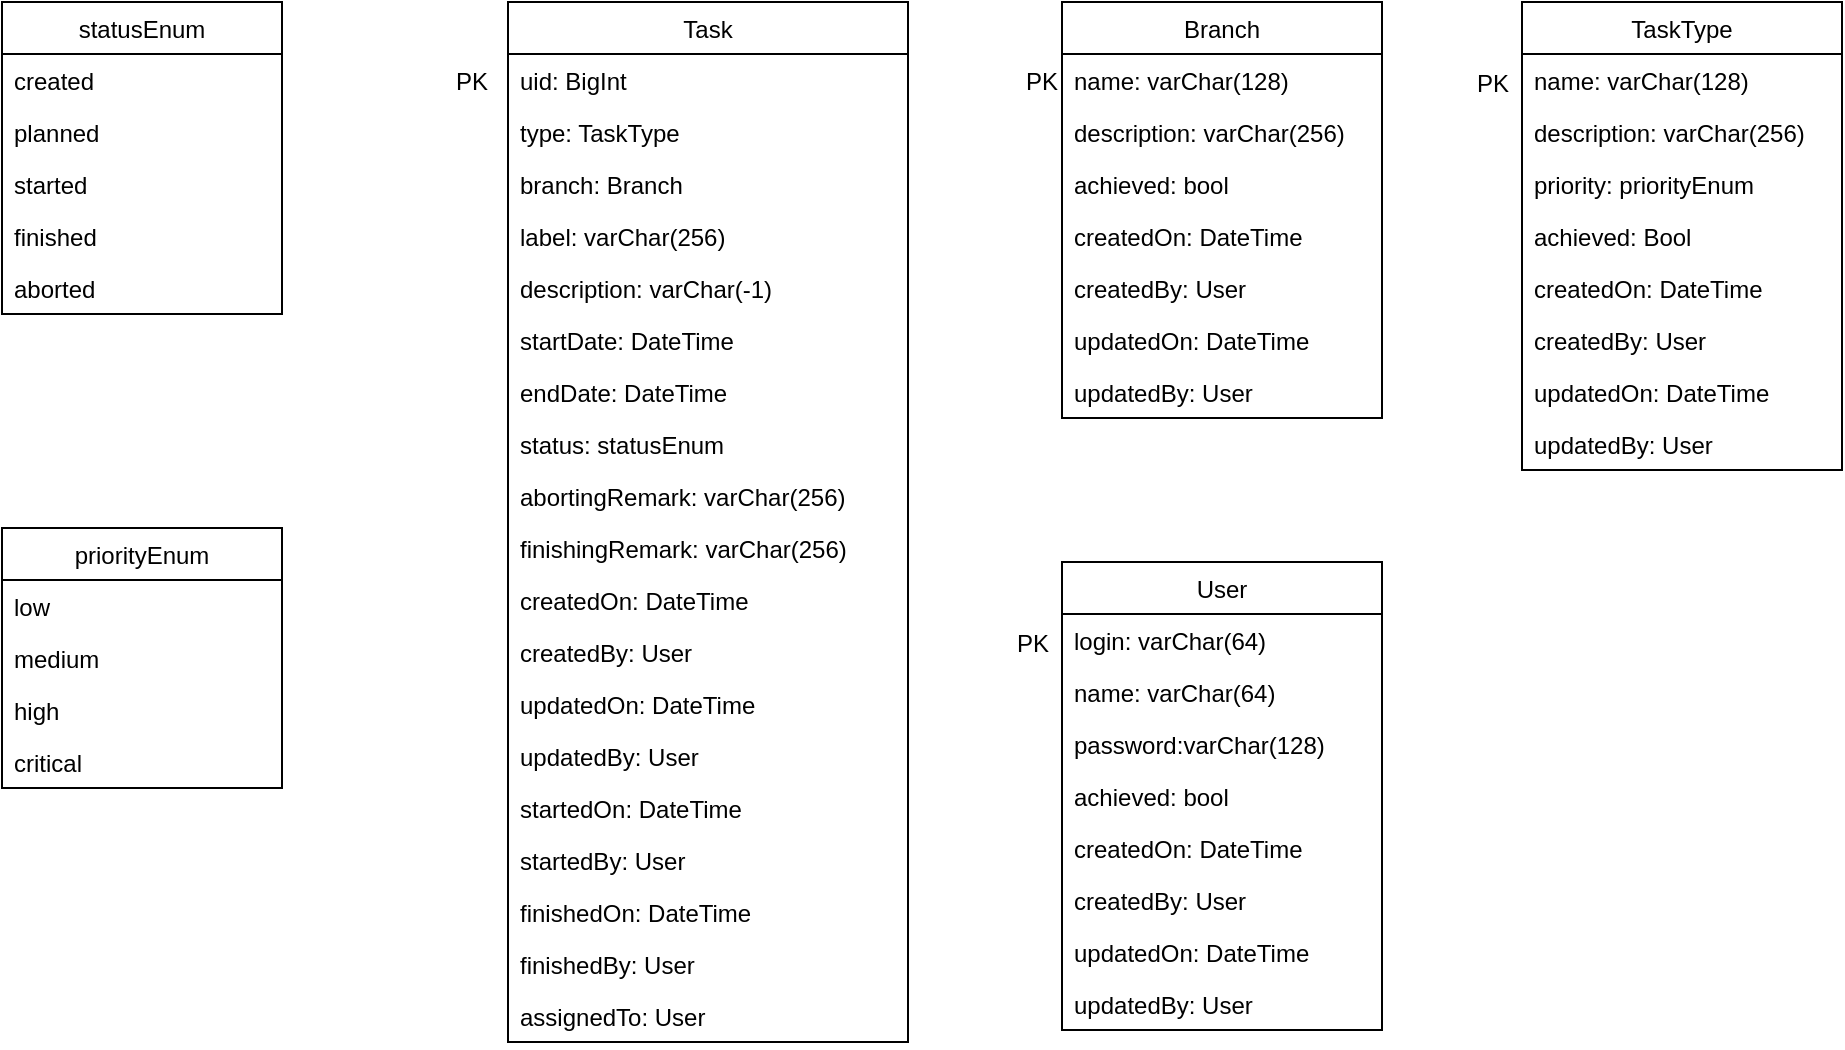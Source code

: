 <mxfile version="19.0.0" type="device"><diagram id="C5RBs43oDa-KdzZeNtuy" name="Page-1"><mxGraphModel dx="2249" dy="857" grid="1" gridSize="10" guides="1" tooltips="1" connect="1" arrows="1" fold="1" page="1" pageScale="1" pageWidth="827" pageHeight="1169" math="0" shadow="0"><root><mxCell id="WIyWlLk6GJQsqaUBKTNV-0"/><mxCell id="WIyWlLk6GJQsqaUBKTNV-1" parent="WIyWlLk6GJQsqaUBKTNV-0"/><mxCell id="zkfFHV4jXpPFQw0GAbJ--0" value="Task" style="swimlane;fontStyle=0;align=center;verticalAlign=top;childLayout=stackLayout;horizontal=1;startSize=26;horizontalStack=0;resizeParent=1;resizeLast=0;collapsible=1;marginBottom=0;rounded=0;shadow=0;strokeWidth=1;" parent="WIyWlLk6GJQsqaUBKTNV-1" vertex="1"><mxGeometry x="3" y="80" width="200" height="520" as="geometry"><mxRectangle x="70" y="100" width="160" height="26" as="alternateBounds"/></mxGeometry></mxCell><mxCell id="zkfFHV4jXpPFQw0GAbJ--1" value="uid: BigInt" style="text;align=left;verticalAlign=top;spacingLeft=4;spacingRight=4;overflow=hidden;rotatable=0;points=[[0,0.5],[1,0.5]];portConstraint=eastwest;" parent="zkfFHV4jXpPFQw0GAbJ--0" vertex="1"><mxGeometry y="26" width="200" height="26" as="geometry"/></mxCell><mxCell id="zkfFHV4jXpPFQw0GAbJ--3" value="type: TaskType" style="text;align=left;verticalAlign=top;spacingLeft=4;spacingRight=4;overflow=hidden;rotatable=0;points=[[0,0.5],[1,0.5]];portConstraint=eastwest;rounded=0;shadow=0;html=0;" parent="zkfFHV4jXpPFQw0GAbJ--0" vertex="1"><mxGeometry y="52" width="200" height="26" as="geometry"/></mxCell><mxCell id="723ChH0FQPOW0OSQCUjx-0" value="branch: Branch" style="text;align=left;verticalAlign=top;spacingLeft=4;spacingRight=4;overflow=hidden;rotatable=0;points=[[0,0.5],[1,0.5]];portConstraint=eastwest;rounded=0;shadow=0;html=0;" vertex="1" parent="zkfFHV4jXpPFQw0GAbJ--0"><mxGeometry y="78" width="200" height="26" as="geometry"/></mxCell><mxCell id="MRvpnOqSH5YKRGcCdDBZ-0" value="label: varChar(256)" style="text;align=left;verticalAlign=top;spacingLeft=4;spacingRight=4;overflow=hidden;rotatable=0;points=[[0,0.5],[1,0.5]];portConstraint=eastwest;rounded=0;shadow=0;html=0;" parent="zkfFHV4jXpPFQw0GAbJ--0" vertex="1"><mxGeometry y="104" width="200" height="26" as="geometry"/></mxCell><mxCell id="MRvpnOqSH5YKRGcCdDBZ-1" value="description: varChar(-1)" style="text;align=left;verticalAlign=top;spacingLeft=4;spacingRight=4;overflow=hidden;rotatable=0;points=[[0,0.5],[1,0.5]];portConstraint=eastwest;rounded=0;shadow=0;html=0;" parent="zkfFHV4jXpPFQw0GAbJ--0" vertex="1"><mxGeometry y="130" width="200" height="26" as="geometry"/></mxCell><mxCell id="MRvpnOqSH5YKRGcCdDBZ-2" value="startDate: DateTime" style="text;align=left;verticalAlign=top;spacingLeft=4;spacingRight=4;overflow=hidden;rotatable=0;points=[[0,0.5],[1,0.5]];portConstraint=eastwest;rounded=0;shadow=0;html=0;" parent="zkfFHV4jXpPFQw0GAbJ--0" vertex="1"><mxGeometry y="156" width="200" height="26" as="geometry"/></mxCell><mxCell id="MRvpnOqSH5YKRGcCdDBZ-3" value="endDate: DateTime" style="text;align=left;verticalAlign=top;spacingLeft=4;spacingRight=4;overflow=hidden;rotatable=0;points=[[0,0.5],[1,0.5]];portConstraint=eastwest;rounded=0;shadow=0;html=0;" parent="zkfFHV4jXpPFQw0GAbJ--0" vertex="1"><mxGeometry y="182" width="200" height="26" as="geometry"/></mxCell><mxCell id="MRvpnOqSH5YKRGcCdDBZ-4" value="status: statusEnum" style="text;align=left;verticalAlign=top;spacingLeft=4;spacingRight=4;overflow=hidden;rotatable=0;points=[[0,0.5],[1,0.5]];portConstraint=eastwest;rounded=0;shadow=0;html=0;" parent="zkfFHV4jXpPFQw0GAbJ--0" vertex="1"><mxGeometry y="208" width="200" height="26" as="geometry"/></mxCell><mxCell id="MRvpnOqSH5YKRGcCdDBZ-5" value="abortingRemark: varChar(256)" style="text;align=left;verticalAlign=top;spacingLeft=4;spacingRight=4;overflow=hidden;rotatable=0;points=[[0,0.5],[1,0.5]];portConstraint=eastwest;rounded=0;shadow=0;html=0;" parent="zkfFHV4jXpPFQw0GAbJ--0" vertex="1"><mxGeometry y="234" width="200" height="26" as="geometry"/></mxCell><mxCell id="MRvpnOqSH5YKRGcCdDBZ-6" value="finishingRemark: varChar(256)" style="text;align=left;verticalAlign=top;spacingLeft=4;spacingRight=4;overflow=hidden;rotatable=0;points=[[0,0.5],[1,0.5]];portConstraint=eastwest;rounded=0;shadow=0;html=0;" parent="zkfFHV4jXpPFQw0GAbJ--0" vertex="1"><mxGeometry y="260" width="200" height="26" as="geometry"/></mxCell><mxCell id="MRvpnOqSH5YKRGcCdDBZ-7" value="createdOn: DateTime" style="text;align=left;verticalAlign=top;spacingLeft=4;spacingRight=4;overflow=hidden;rotatable=0;points=[[0,0.5],[1,0.5]];portConstraint=eastwest;rounded=0;shadow=0;html=0;" parent="zkfFHV4jXpPFQw0GAbJ--0" vertex="1"><mxGeometry y="286" width="200" height="26" as="geometry"/></mxCell><mxCell id="MRvpnOqSH5YKRGcCdDBZ-8" value="createdBy: User" style="text;align=left;verticalAlign=top;spacingLeft=4;spacingRight=4;overflow=hidden;rotatable=0;points=[[0,0.5],[1,0.5]];portConstraint=eastwest;rounded=0;shadow=0;html=0;" parent="zkfFHV4jXpPFQw0GAbJ--0" vertex="1"><mxGeometry y="312" width="200" height="26" as="geometry"/></mxCell><mxCell id="MRvpnOqSH5YKRGcCdDBZ-9" value="updatedOn: DateTime" style="text;align=left;verticalAlign=top;spacingLeft=4;spacingRight=4;overflow=hidden;rotatable=0;points=[[0,0.5],[1,0.5]];portConstraint=eastwest;rounded=0;shadow=0;html=0;" parent="zkfFHV4jXpPFQw0GAbJ--0" vertex="1"><mxGeometry y="338" width="200" height="26" as="geometry"/></mxCell><mxCell id="MRvpnOqSH5YKRGcCdDBZ-10" value="updatedBy: User" style="text;align=left;verticalAlign=top;spacingLeft=4;spacingRight=4;overflow=hidden;rotatable=0;points=[[0,0.5],[1,0.5]];portConstraint=eastwest;rounded=0;shadow=0;html=0;" parent="zkfFHV4jXpPFQw0GAbJ--0" vertex="1"><mxGeometry y="364" width="200" height="26" as="geometry"/></mxCell><mxCell id="MRvpnOqSH5YKRGcCdDBZ-11" value="startedOn: DateTime" style="text;align=left;verticalAlign=top;spacingLeft=4;spacingRight=4;overflow=hidden;rotatable=0;points=[[0,0.5],[1,0.5]];portConstraint=eastwest;rounded=0;shadow=0;html=0;" parent="zkfFHV4jXpPFQw0GAbJ--0" vertex="1"><mxGeometry y="390" width="200" height="26" as="geometry"/></mxCell><mxCell id="MRvpnOqSH5YKRGcCdDBZ-12" value="startedBy: User" style="text;align=left;verticalAlign=top;spacingLeft=4;spacingRight=4;overflow=hidden;rotatable=0;points=[[0,0.5],[1,0.5]];portConstraint=eastwest;rounded=0;shadow=0;html=0;" parent="zkfFHV4jXpPFQw0GAbJ--0" vertex="1"><mxGeometry y="416" width="200" height="26" as="geometry"/></mxCell><mxCell id="MRvpnOqSH5YKRGcCdDBZ-13" value="finishedOn: DateTime" style="text;align=left;verticalAlign=top;spacingLeft=4;spacingRight=4;overflow=hidden;rotatable=0;points=[[0,0.5],[1,0.5]];portConstraint=eastwest;rounded=0;shadow=0;html=0;" parent="zkfFHV4jXpPFQw0GAbJ--0" vertex="1"><mxGeometry y="442" width="200" height="26" as="geometry"/></mxCell><mxCell id="MRvpnOqSH5YKRGcCdDBZ-14" value="finishedBy: User" style="text;align=left;verticalAlign=top;spacingLeft=4;spacingRight=4;overflow=hidden;rotatable=0;points=[[0,0.5],[1,0.5]];portConstraint=eastwest;rounded=0;shadow=0;html=0;" parent="zkfFHV4jXpPFQw0GAbJ--0" vertex="1"><mxGeometry y="468" width="200" height="26" as="geometry"/></mxCell><mxCell id="MRvpnOqSH5YKRGcCdDBZ-15" value="assignedTo: User" style="text;align=left;verticalAlign=top;spacingLeft=4;spacingRight=4;overflow=hidden;rotatable=0;points=[[0,0.5],[1,0.5]];portConstraint=eastwest;rounded=0;shadow=0;html=0;" parent="zkfFHV4jXpPFQw0GAbJ--0" vertex="1"><mxGeometry y="494" width="200" height="26" as="geometry"/></mxCell><mxCell id="85Tb4aOprk9gCxHOZDZa-44" value="Branch" style="swimlane;fontStyle=0;childLayout=stackLayout;horizontal=1;startSize=26;fillColor=none;horizontalStack=0;resizeParent=1;resizeParentMax=0;resizeLast=0;collapsible=1;marginBottom=0;" parent="WIyWlLk6GJQsqaUBKTNV-1" vertex="1"><mxGeometry x="280" y="80" width="160" height="208" as="geometry"/></mxCell><mxCell id="85Tb4aOprk9gCxHOZDZa-50" value="name: varChar(128)" style="text;strokeColor=none;fillColor=none;align=left;verticalAlign=top;spacingLeft=4;spacingRight=4;overflow=hidden;rotatable=0;points=[[0,0.5],[1,0.5]];portConstraint=eastwest;" parent="85Tb4aOprk9gCxHOZDZa-44" vertex="1"><mxGeometry y="26" width="160" height="26" as="geometry"/></mxCell><mxCell id="85Tb4aOprk9gCxHOZDZa-51" value="description: varChar(256)" style="text;strokeColor=none;fillColor=none;align=left;verticalAlign=top;spacingLeft=4;spacingRight=4;overflow=hidden;rotatable=0;points=[[0,0.5],[1,0.5]];portConstraint=eastwest;" parent="85Tb4aOprk9gCxHOZDZa-44" vertex="1"><mxGeometry y="52" width="160" height="26" as="geometry"/></mxCell><mxCell id="85Tb4aOprk9gCxHOZDZa-56" value="achieved: bool" style="text;strokeColor=none;fillColor=none;align=left;verticalAlign=top;spacingLeft=4;spacingRight=4;overflow=hidden;rotatable=0;points=[[0,0.5],[1,0.5]];portConstraint=eastwest;" parent="85Tb4aOprk9gCxHOZDZa-44" vertex="1"><mxGeometry y="78" width="160" height="26" as="geometry"/></mxCell><mxCell id="85Tb4aOprk9gCxHOZDZa-52" value="createdOn: DateTime" style="text;strokeColor=none;fillColor=none;align=left;verticalAlign=top;spacingLeft=4;spacingRight=4;overflow=hidden;rotatable=0;points=[[0,0.5],[1,0.5]];portConstraint=eastwest;" parent="85Tb4aOprk9gCxHOZDZa-44" vertex="1"><mxGeometry y="104" width="160" height="26" as="geometry"/></mxCell><mxCell id="85Tb4aOprk9gCxHOZDZa-53" value="createdBy: User" style="text;strokeColor=none;fillColor=none;align=left;verticalAlign=top;spacingLeft=4;spacingRight=4;overflow=hidden;rotatable=0;points=[[0,0.5],[1,0.5]];portConstraint=eastwest;" parent="85Tb4aOprk9gCxHOZDZa-44" vertex="1"><mxGeometry y="130" width="160" height="26" as="geometry"/></mxCell><mxCell id="85Tb4aOprk9gCxHOZDZa-54" value="updatedOn: DateTime" style="text;strokeColor=none;fillColor=none;align=left;verticalAlign=top;spacingLeft=4;spacingRight=4;overflow=hidden;rotatable=0;points=[[0,0.5],[1,0.5]];portConstraint=eastwest;" parent="85Tb4aOprk9gCxHOZDZa-44" vertex="1"><mxGeometry y="156" width="160" height="26" as="geometry"/></mxCell><mxCell id="85Tb4aOprk9gCxHOZDZa-55" value="updatedBy: User" style="text;strokeColor=none;fillColor=none;align=left;verticalAlign=top;spacingLeft=4;spacingRight=4;overflow=hidden;rotatable=0;points=[[0,0.5],[1,0.5]];portConstraint=eastwest;" parent="85Tb4aOprk9gCxHOZDZa-44" vertex="1"><mxGeometry y="182" width="160" height="26" as="geometry"/></mxCell><mxCell id="85Tb4aOprk9gCxHOZDZa-58" value="TaskType" style="swimlane;fontStyle=0;childLayout=stackLayout;horizontal=1;startSize=26;fillColor=none;horizontalStack=0;resizeParent=1;resizeParentMax=0;resizeLast=0;collapsible=1;marginBottom=0;" parent="WIyWlLk6GJQsqaUBKTNV-1" vertex="1"><mxGeometry x="510" y="80" width="160" height="234" as="geometry"/></mxCell><mxCell id="85Tb4aOprk9gCxHOZDZa-59" value="name: varChar(128)" style="text;strokeColor=none;fillColor=none;align=left;verticalAlign=top;spacingLeft=4;spacingRight=4;overflow=hidden;rotatable=0;points=[[0,0.5],[1,0.5]];portConstraint=eastwest;" parent="85Tb4aOprk9gCxHOZDZa-58" vertex="1"><mxGeometry y="26" width="160" height="26" as="geometry"/></mxCell><mxCell id="85Tb4aOprk9gCxHOZDZa-60" value="description: varChar(256)" style="text;strokeColor=none;fillColor=none;align=left;verticalAlign=top;spacingLeft=4;spacingRight=4;overflow=hidden;rotatable=0;points=[[0,0.5],[1,0.5]];portConstraint=eastwest;" parent="85Tb4aOprk9gCxHOZDZa-58" vertex="1"><mxGeometry y="52" width="160" height="26" as="geometry"/></mxCell><mxCell id="MEhReO5eNilIqWOjxO63-9" value="priority: priorityEnum" style="text;strokeColor=none;fillColor=none;align=left;verticalAlign=top;spacingLeft=4;spacingRight=4;overflow=hidden;rotatable=0;points=[[0,0.5],[1,0.5]];portConstraint=eastwest;" parent="85Tb4aOprk9gCxHOZDZa-58" vertex="1"><mxGeometry y="78" width="160" height="26" as="geometry"/></mxCell><mxCell id="85Tb4aOprk9gCxHOZDZa-65" value="achieved: Bool" style="text;strokeColor=none;fillColor=none;align=left;verticalAlign=top;spacingLeft=4;spacingRight=4;overflow=hidden;rotatable=0;points=[[0,0.5],[1,0.5]];portConstraint=eastwest;" parent="85Tb4aOprk9gCxHOZDZa-58" vertex="1"><mxGeometry y="104" width="160" height="26" as="geometry"/></mxCell><mxCell id="85Tb4aOprk9gCxHOZDZa-61" value="createdOn: DateTime" style="text;strokeColor=none;fillColor=none;align=left;verticalAlign=top;spacingLeft=4;spacingRight=4;overflow=hidden;rotatable=0;points=[[0,0.5],[1,0.5]];portConstraint=eastwest;" parent="85Tb4aOprk9gCxHOZDZa-58" vertex="1"><mxGeometry y="130" width="160" height="26" as="geometry"/></mxCell><mxCell id="85Tb4aOprk9gCxHOZDZa-62" value="createdBy: User " style="text;strokeColor=none;fillColor=none;align=left;verticalAlign=top;spacingLeft=4;spacingRight=4;overflow=hidden;rotatable=0;points=[[0,0.5],[1,0.5]];portConstraint=eastwest;" parent="85Tb4aOprk9gCxHOZDZa-58" vertex="1"><mxGeometry y="156" width="160" height="26" as="geometry"/></mxCell><mxCell id="85Tb4aOprk9gCxHOZDZa-63" value="updatedOn: DateTime" style="text;strokeColor=none;fillColor=none;align=left;verticalAlign=top;spacingLeft=4;spacingRight=4;overflow=hidden;rotatable=0;points=[[0,0.5],[1,0.5]];portConstraint=eastwest;" parent="85Tb4aOprk9gCxHOZDZa-58" vertex="1"><mxGeometry y="182" width="160" height="26" as="geometry"/></mxCell><mxCell id="85Tb4aOprk9gCxHOZDZa-64" value="updatedBy: User" style="text;strokeColor=none;fillColor=none;align=left;verticalAlign=top;spacingLeft=4;spacingRight=4;overflow=hidden;rotatable=0;points=[[0,0.5],[1,0.5]];portConstraint=eastwest;" parent="85Tb4aOprk9gCxHOZDZa-58" vertex="1"><mxGeometry y="208" width="160" height="26" as="geometry"/></mxCell><mxCell id="MEhReO5eNilIqWOjxO63-0" value="User" style="swimlane;fontStyle=0;childLayout=stackLayout;horizontal=1;startSize=26;fillColor=none;horizontalStack=0;resizeParent=1;resizeParentMax=0;resizeLast=0;collapsible=1;marginBottom=0;" parent="WIyWlLk6GJQsqaUBKTNV-1" vertex="1"><mxGeometry x="280" y="360" width="160" height="234" as="geometry"/></mxCell><mxCell id="MEhReO5eNilIqWOjxO63-1" value="login: varChar(64)" style="text;strokeColor=none;fillColor=none;align=left;verticalAlign=top;spacingLeft=4;spacingRight=4;overflow=hidden;rotatable=0;points=[[0,0.5],[1,0.5]];portConstraint=eastwest;" parent="MEhReO5eNilIqWOjxO63-0" vertex="1"><mxGeometry y="26" width="160" height="26" as="geometry"/></mxCell><mxCell id="MEhReO5eNilIqWOjxO63-2" value="name: varChar(64)" style="text;strokeColor=none;fillColor=none;align=left;verticalAlign=top;spacingLeft=4;spacingRight=4;overflow=hidden;rotatable=0;points=[[0,0.5],[1,0.5]];portConstraint=eastwest;" parent="MEhReO5eNilIqWOjxO63-0" vertex="1"><mxGeometry y="52" width="160" height="26" as="geometry"/></mxCell><mxCell id="MEhReO5eNilIqWOjxO63-8" value="password:varChar(128)" style="text;strokeColor=none;fillColor=none;align=left;verticalAlign=top;spacingLeft=4;spacingRight=4;overflow=hidden;rotatable=0;points=[[0,0.5],[1,0.5]];portConstraint=eastwest;" parent="MEhReO5eNilIqWOjxO63-0" vertex="1"><mxGeometry y="78" width="160" height="26" as="geometry"/></mxCell><mxCell id="MEhReO5eNilIqWOjxO63-7" value="achieved: bool" style="text;strokeColor=none;fillColor=none;align=left;verticalAlign=top;spacingLeft=4;spacingRight=4;overflow=hidden;rotatable=0;points=[[0,0.5],[1,0.5]];portConstraint=eastwest;" parent="MEhReO5eNilIqWOjxO63-0" vertex="1"><mxGeometry y="104" width="160" height="26" as="geometry"/></mxCell><mxCell id="MEhReO5eNilIqWOjxO63-3" value="createdOn: DateTime" style="text;strokeColor=none;fillColor=none;align=left;verticalAlign=top;spacingLeft=4;spacingRight=4;overflow=hidden;rotatable=0;points=[[0,0.5],[1,0.5]];portConstraint=eastwest;" parent="MEhReO5eNilIqWOjxO63-0" vertex="1"><mxGeometry y="130" width="160" height="26" as="geometry"/></mxCell><mxCell id="MEhReO5eNilIqWOjxO63-4" value="createdBy: User" style="text;strokeColor=none;fillColor=none;align=left;verticalAlign=top;spacingLeft=4;spacingRight=4;overflow=hidden;rotatable=0;points=[[0,0.5],[1,0.5]];portConstraint=eastwest;" parent="MEhReO5eNilIqWOjxO63-0" vertex="1"><mxGeometry y="156" width="160" height="26" as="geometry"/></mxCell><mxCell id="MEhReO5eNilIqWOjxO63-5" value="updatedOn: DateTime" style="text;strokeColor=none;fillColor=none;align=left;verticalAlign=top;spacingLeft=4;spacingRight=4;overflow=hidden;rotatable=0;points=[[0,0.5],[1,0.5]];portConstraint=eastwest;" parent="MEhReO5eNilIqWOjxO63-0" vertex="1"><mxGeometry y="182" width="160" height="26" as="geometry"/></mxCell><mxCell id="MEhReO5eNilIqWOjxO63-6" value="updatedBy: User" style="text;strokeColor=none;fillColor=none;align=left;verticalAlign=top;spacingLeft=4;spacingRight=4;overflow=hidden;rotatable=0;points=[[0,0.5],[1,0.5]];portConstraint=eastwest;" parent="MEhReO5eNilIqWOjxO63-0" vertex="1"><mxGeometry y="208" width="160" height="26" as="geometry"/></mxCell><mxCell id="MEhReO5eNilIqWOjxO63-10" value="PK" style="text;html=1;strokeColor=none;fillColor=none;align=center;verticalAlign=middle;whiteSpace=wrap;rounded=0;" parent="WIyWlLk6GJQsqaUBKTNV-1" vertex="1"><mxGeometry x="-30" y="105" width="30" height="30" as="geometry"/></mxCell><mxCell id="MEhReO5eNilIqWOjxO63-11" value="PK" style="text;html=1;strokeColor=none;fillColor=none;align=center;verticalAlign=middle;whiteSpace=wrap;rounded=0;" parent="WIyWlLk6GJQsqaUBKTNV-1" vertex="1"><mxGeometry x="260" y="105" width="20" height="30" as="geometry"/></mxCell><mxCell id="MEhReO5eNilIqWOjxO63-13" value="PK" style="text;html=1;strokeColor=none;fillColor=none;align=center;verticalAlign=middle;whiteSpace=wrap;rounded=0;" parent="WIyWlLk6GJQsqaUBKTNV-1" vertex="1"><mxGeometry x="481" y="106" width="29" height="30" as="geometry"/></mxCell><mxCell id="MEhReO5eNilIqWOjxO63-14" value="PK" style="text;html=1;strokeColor=none;fillColor=none;align=center;verticalAlign=middle;whiteSpace=wrap;rounded=0;" parent="WIyWlLk6GJQsqaUBKTNV-1" vertex="1"><mxGeometry x="251" y="386" width="29" height="30" as="geometry"/></mxCell><mxCell id="MEhReO5eNilIqWOjxO63-15" value="statusEnum" style="swimlane;fontStyle=0;childLayout=stackLayout;horizontal=1;startSize=26;fillColor=none;horizontalStack=0;resizeParent=1;resizeParentMax=0;resizeLast=0;collapsible=1;marginBottom=0;" parent="WIyWlLk6GJQsqaUBKTNV-1" vertex="1"><mxGeometry x="-250" y="80" width="140" height="156" as="geometry"/></mxCell><mxCell id="MEhReO5eNilIqWOjxO63-16" value="created" style="text;strokeColor=none;fillColor=none;align=left;verticalAlign=top;spacingLeft=4;spacingRight=4;overflow=hidden;rotatable=0;points=[[0,0.5],[1,0.5]];portConstraint=eastwest;" parent="MEhReO5eNilIqWOjxO63-15" vertex="1"><mxGeometry y="26" width="140" height="26" as="geometry"/></mxCell><mxCell id="MEhReO5eNilIqWOjxO63-17" value="planned" style="text;strokeColor=none;fillColor=none;align=left;verticalAlign=top;spacingLeft=4;spacingRight=4;overflow=hidden;rotatable=0;points=[[0,0.5],[1,0.5]];portConstraint=eastwest;" parent="MEhReO5eNilIqWOjxO63-15" vertex="1"><mxGeometry y="52" width="140" height="26" as="geometry"/></mxCell><mxCell id="MEhReO5eNilIqWOjxO63-21" value="started" style="text;strokeColor=none;fillColor=none;align=left;verticalAlign=top;spacingLeft=4;spacingRight=4;overflow=hidden;rotatable=0;points=[[0,0.5],[1,0.5]];portConstraint=eastwest;" parent="MEhReO5eNilIqWOjxO63-15" vertex="1"><mxGeometry y="78" width="140" height="26" as="geometry"/></mxCell><mxCell id="MEhReO5eNilIqWOjxO63-22" value="finished" style="text;strokeColor=none;fillColor=none;align=left;verticalAlign=top;spacingLeft=4;spacingRight=4;overflow=hidden;rotatable=0;points=[[0,0.5],[1,0.5]];portConstraint=eastwest;" parent="MEhReO5eNilIqWOjxO63-15" vertex="1"><mxGeometry y="104" width="140" height="26" as="geometry"/></mxCell><mxCell id="MEhReO5eNilIqWOjxO63-18" value="aborted" style="text;strokeColor=none;fillColor=none;align=left;verticalAlign=top;spacingLeft=4;spacingRight=4;overflow=hidden;rotatable=0;points=[[0,0.5],[1,0.5]];portConstraint=eastwest;" parent="MEhReO5eNilIqWOjxO63-15" vertex="1"><mxGeometry y="130" width="140" height="26" as="geometry"/></mxCell><mxCell id="MEhReO5eNilIqWOjxO63-24" value="priorityEnum" style="swimlane;fontStyle=0;childLayout=stackLayout;horizontal=1;startSize=26;fillColor=none;horizontalStack=0;resizeParent=1;resizeParentMax=0;resizeLast=0;collapsible=1;marginBottom=0;" parent="WIyWlLk6GJQsqaUBKTNV-1" vertex="1"><mxGeometry x="-250" y="343" width="140" height="130" as="geometry"/></mxCell><mxCell id="MEhReO5eNilIqWOjxO63-26" value="low" style="text;strokeColor=none;fillColor=none;align=left;verticalAlign=top;spacingLeft=4;spacingRight=4;overflow=hidden;rotatable=0;points=[[0,0.5],[1,0.5]];portConstraint=eastwest;" parent="MEhReO5eNilIqWOjxO63-24" vertex="1"><mxGeometry y="26" width="140" height="26" as="geometry"/></mxCell><mxCell id="MEhReO5eNilIqWOjxO63-27" value="medium" style="text;strokeColor=none;fillColor=none;align=left;verticalAlign=top;spacingLeft=4;spacingRight=4;overflow=hidden;rotatable=0;points=[[0,0.5],[1,0.5]];portConstraint=eastwest;" parent="MEhReO5eNilIqWOjxO63-24" vertex="1"><mxGeometry y="52" width="140" height="26" as="geometry"/></mxCell><mxCell id="MEhReO5eNilIqWOjxO63-28" value="high" style="text;strokeColor=none;fillColor=none;align=left;verticalAlign=top;spacingLeft=4;spacingRight=4;overflow=hidden;rotatable=0;points=[[0,0.5],[1,0.5]];portConstraint=eastwest;" parent="MEhReO5eNilIqWOjxO63-24" vertex="1"><mxGeometry y="78" width="140" height="26" as="geometry"/></mxCell><mxCell id="MEhReO5eNilIqWOjxO63-29" value="critical" style="text;strokeColor=none;fillColor=none;align=left;verticalAlign=top;spacingLeft=4;spacingRight=4;overflow=hidden;rotatable=0;points=[[0,0.5],[1,0.5]];portConstraint=eastwest;" parent="MEhReO5eNilIqWOjxO63-24" vertex="1"><mxGeometry y="104" width="140" height="26" as="geometry"/></mxCell></root></mxGraphModel></diagram></mxfile>